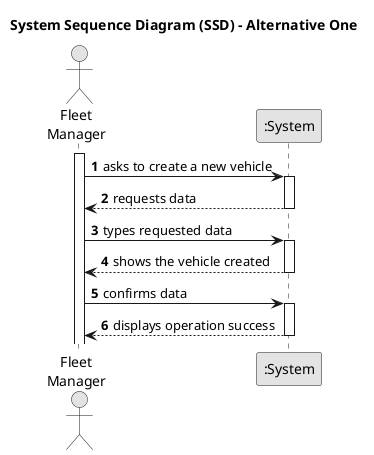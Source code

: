 @startuml
skinparam monochrome true
skinparam packageStyle rectangle
skinparam shadowing false

title System Sequence Diagram (SSD) - Alternative One

autonumber

actor "Fleet\nManager" as Employee
participant ":System" as System

activate Employee

    Employee -> System : asks to create a new vehicle
    activate System

        System --> Employee : requests data
    deactivate System

    Employee -> System : types requested data
    activate System

        System --> Employee : shows the vehicle created
    deactivate System

    Employee -> System : confirms data
    activate System

        System --> Employee : displays operation success
    deactivate System



@enduml